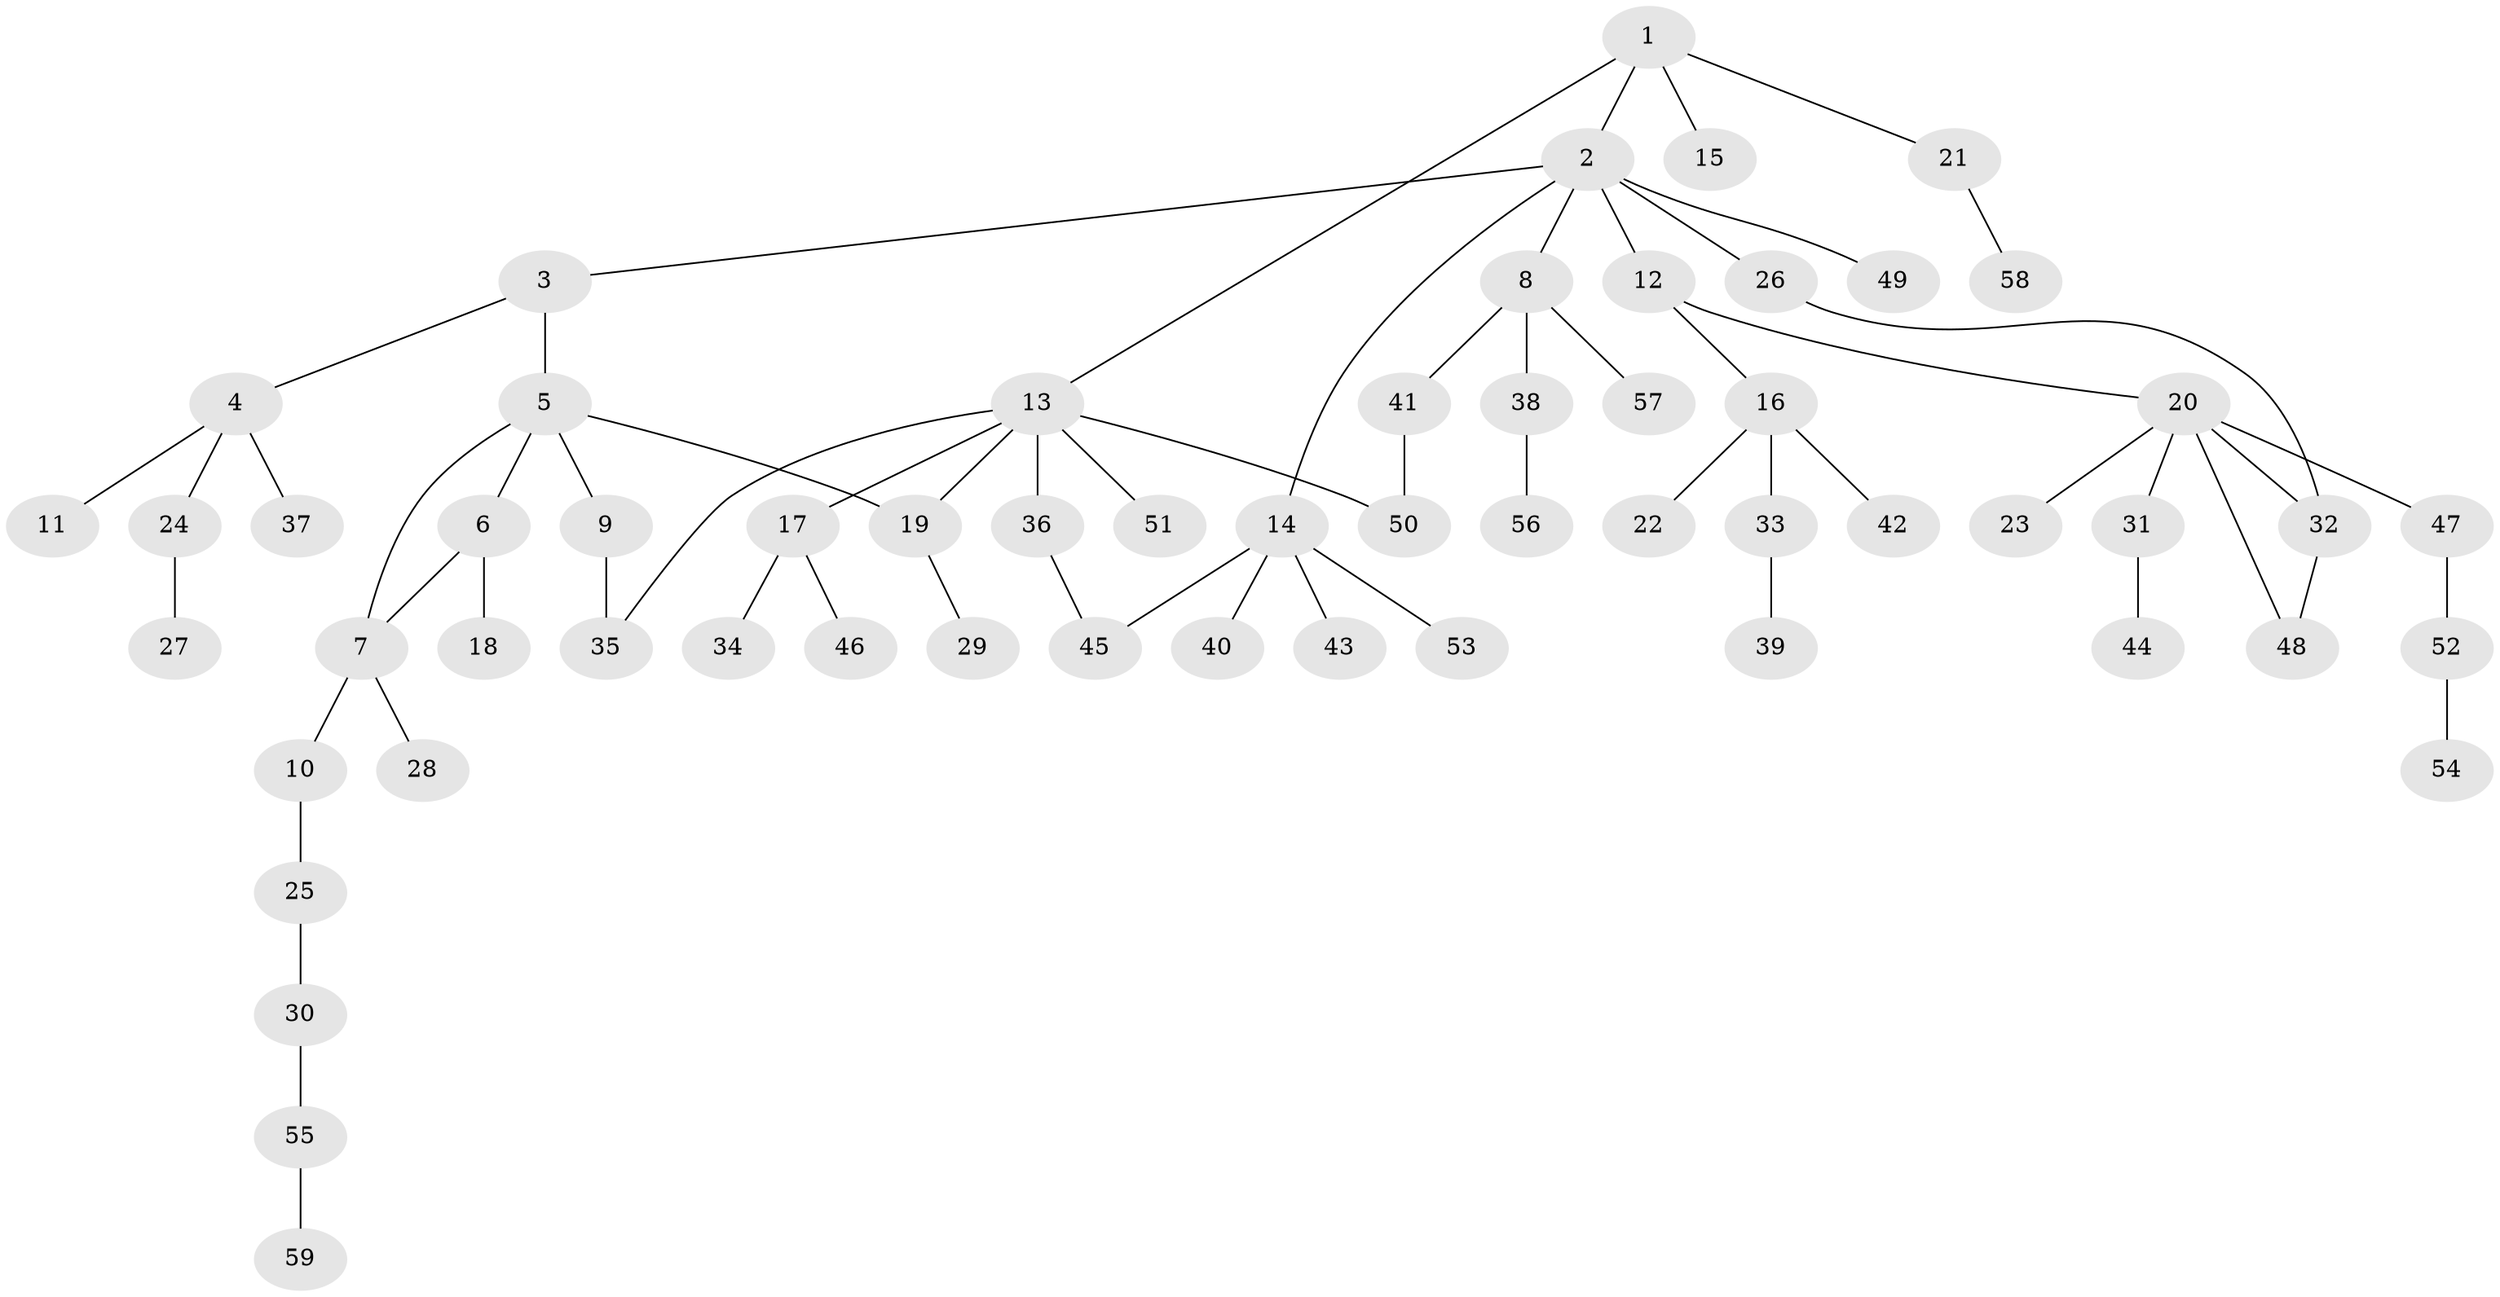// coarse degree distribution, {3: 0.1, 7: 0.025, 5: 0.05, 4: 0.1, 2: 0.225, 1: 0.475, 6: 0.025}
// Generated by graph-tools (version 1.1) at 2025/51/02/27/25 19:51:41]
// undirected, 59 vertices, 65 edges
graph export_dot {
graph [start="1"]
  node [color=gray90,style=filled];
  1;
  2;
  3;
  4;
  5;
  6;
  7;
  8;
  9;
  10;
  11;
  12;
  13;
  14;
  15;
  16;
  17;
  18;
  19;
  20;
  21;
  22;
  23;
  24;
  25;
  26;
  27;
  28;
  29;
  30;
  31;
  32;
  33;
  34;
  35;
  36;
  37;
  38;
  39;
  40;
  41;
  42;
  43;
  44;
  45;
  46;
  47;
  48;
  49;
  50;
  51;
  52;
  53;
  54;
  55;
  56;
  57;
  58;
  59;
  1 -- 2;
  1 -- 13;
  1 -- 15;
  1 -- 21;
  2 -- 3;
  2 -- 8;
  2 -- 12;
  2 -- 14;
  2 -- 26;
  2 -- 49;
  3 -- 4;
  3 -- 5;
  4 -- 11;
  4 -- 24;
  4 -- 37;
  5 -- 6;
  5 -- 9;
  5 -- 19;
  5 -- 7;
  6 -- 7;
  6 -- 18;
  7 -- 10;
  7 -- 28;
  8 -- 38;
  8 -- 41;
  8 -- 57;
  9 -- 35;
  10 -- 25;
  12 -- 16;
  12 -- 20;
  13 -- 17;
  13 -- 35;
  13 -- 36;
  13 -- 50;
  13 -- 51;
  13 -- 19;
  14 -- 40;
  14 -- 43;
  14 -- 45;
  14 -- 53;
  16 -- 22;
  16 -- 33;
  16 -- 42;
  17 -- 34;
  17 -- 46;
  19 -- 29;
  20 -- 23;
  20 -- 31;
  20 -- 32;
  20 -- 47;
  20 -- 48;
  21 -- 58;
  24 -- 27;
  25 -- 30;
  26 -- 32;
  30 -- 55;
  31 -- 44;
  32 -- 48;
  33 -- 39;
  36 -- 45;
  38 -- 56;
  41 -- 50;
  47 -- 52;
  52 -- 54;
  55 -- 59;
}
